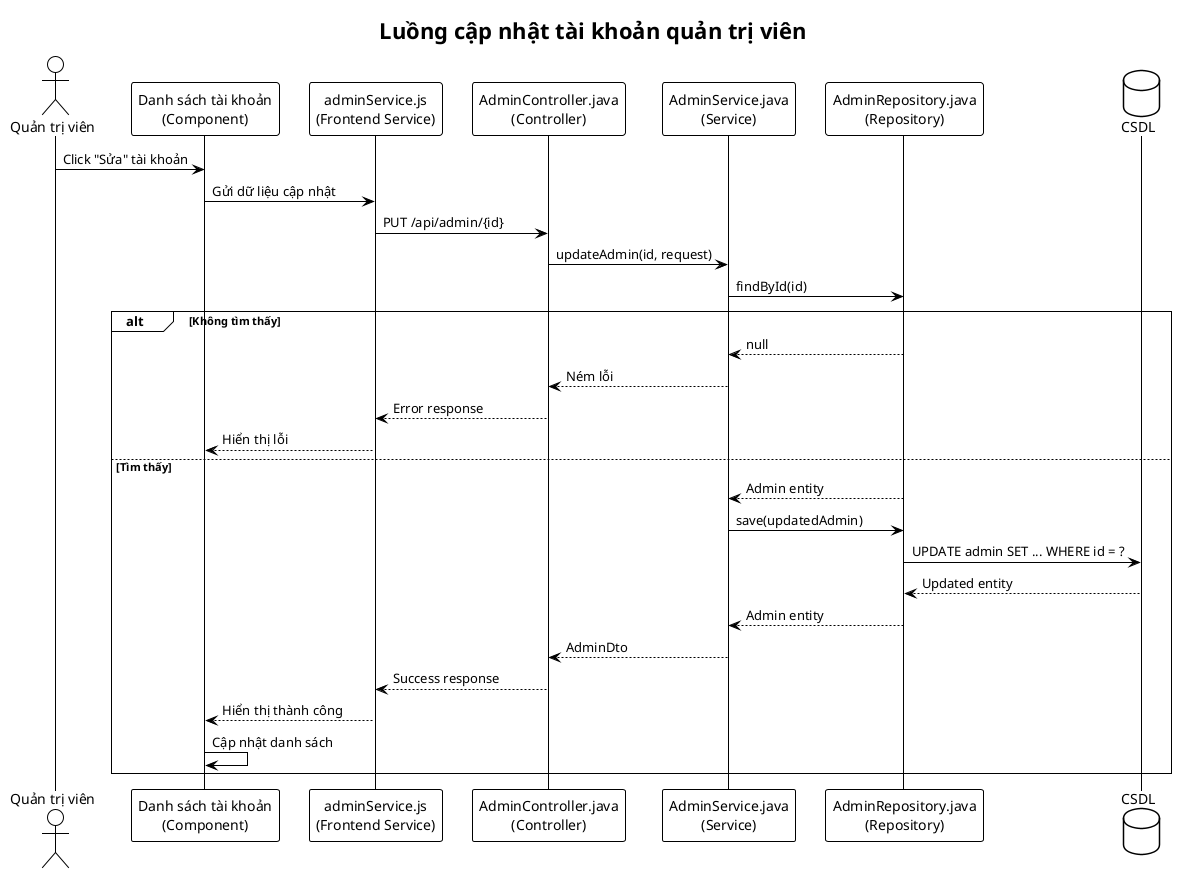 @startuml
!theme plain
title Luồng cập nhật tài khoản quản trị viên

actor "Quản trị viên" as User

participant "Danh sách tài khoản\n(Component)" as Component
participant "adminService.js\n(Frontend Service)" as FrontendService
participant "AdminController.java\n(Controller)" as Controller
participant "AdminService.java\n(Service)" as Service
participant "AdminRepository.java\n(Repository)" as Repository
database "CSDL" as DB

User -> Component: Click "Sửa" tài khoản
Component -> FrontendService: Gửi dữ liệu cập nhật
FrontendService -> Controller: PUT /api/admin/{id}
Controller -> Service: updateAdmin(id, request)

Service -> Repository: findById(id)
alt Không tìm thấy
    Repository --> Service: null
    Service --> Controller: Ném lỗi
    Controller --> FrontendService: Error response
    FrontendService --> Component: Hiển thị lỗi
else Tìm thấy
    Repository --> Service: Admin entity
    Service -> Repository: save(updatedAdmin)
    Repository -> DB: UPDATE admin SET ... WHERE id = ?
    DB --> Repository: Updated entity
    Repository --> Service: Admin entity
    Service --> Controller: AdminDto
    Controller --> FrontendService: Success response
    FrontendService --> Component: Hiển thị thành công
    Component -> Component: Cập nhật danh sách
end
@enduml
